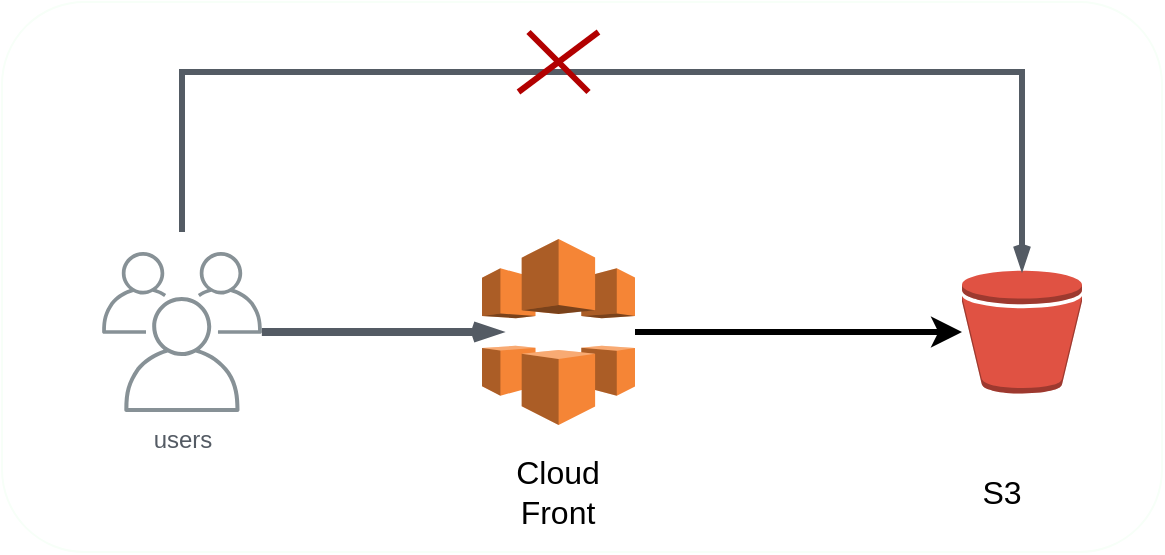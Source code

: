 <mxfile version="12.9.9" type="device"><diagram id="NvpqJBKRmjGPZKzPypbm" name="Page-1"><mxGraphModel dx="1157" dy="786" grid="1" gridSize="10" guides="1" tooltips="1" connect="1" arrows="1" fold="1" page="1" pageScale="1" pageWidth="1654" pageHeight="1169" math="0" shadow="0"><root><mxCell id="0"/><mxCell id="1" parent="0"/><mxCell id="vMaqtH1NPH_bpXAUmjRt-1" value="" style="rounded=1;whiteSpace=wrap;html=1;strokeColor=#F7FFF8;" vertex="1" parent="1"><mxGeometry x="150" y="95" width="580" height="275" as="geometry"/></mxCell><mxCell id="MUY71AIxzCRUjd8wj3wI-61" value="users" style="outlineConnect=0;gradientColor=none;fontColor=#545B64;strokeColor=none;fillColor=#879196;dashed=0;verticalLabelPosition=bottom;verticalAlign=top;align=center;html=1;fontSize=12;fontStyle=0;aspect=fixed;shape=mxgraph.aws4.illustration_users;pointerEvents=1;shadow=0;" parent="1" vertex="1"><mxGeometry x="200" y="220" width="80" height="80" as="geometry"/></mxCell><mxCell id="MUY71AIxzCRUjd8wj3wI-63" value="" style="edgeStyle=orthogonalEdgeStyle;html=1;endArrow=openThin;elbow=vertical;startArrow=none;endFill=0;strokeColor=#545B64;rounded=0;strokeWidth=4;" parent="1" source="MUY71AIxzCRUjd8wj3wI-61" edge="1"><mxGeometry width="100" relative="1" as="geometry"><mxPoint x="595" y="280" as="sourcePoint"/><mxPoint x="400" y="260" as="targetPoint"/></mxGeometry></mxCell><mxCell id="MUY71AIxzCRUjd8wj3wI-106" style="edgeStyle=orthogonalEdgeStyle;rounded=0;orthogonalLoop=1;jettySize=auto;html=1;strokeWidth=3;" parent="1" source="MUY71AIxzCRUjd8wj3wI-102" target="MUY71AIxzCRUjd8wj3wI-103" edge="1"><mxGeometry relative="1" as="geometry"/></mxCell><mxCell id="MUY71AIxzCRUjd8wj3wI-102" value="" style="outlineConnect=0;dashed=0;verticalLabelPosition=bottom;verticalAlign=top;align=center;html=1;shape=mxgraph.aws3.cloudfront;fillColor=#F58536;gradientColor=none;shadow=0;strokeColor=#636260;strokeWidth=3;" parent="1" vertex="1"><mxGeometry x="390" y="213.5" width="76.5" height="93" as="geometry"/></mxCell><mxCell id="MUY71AIxzCRUjd8wj3wI-103" value="" style="outlineConnect=0;dashed=0;verticalLabelPosition=bottom;verticalAlign=top;align=center;html=1;shape=mxgraph.aws3.bucket;fillColor=#E05243;gradientColor=none;shadow=0;strokeColor=#636260;strokeWidth=3;" parent="1" vertex="1"><mxGeometry x="630" y="229.25" width="60" height="61.5" as="geometry"/></mxCell><mxCell id="MUY71AIxzCRUjd8wj3wI-107" value="" style="edgeStyle=orthogonalEdgeStyle;html=1;endArrow=openThin;elbow=vertical;startArrow=none;endFill=0;strokeColor=#545B64;rounded=0;entryX=0.5;entryY=0;entryDx=0;entryDy=0;entryPerimeter=0;strokeWidth=3;" parent="1" target="MUY71AIxzCRUjd8wj3wI-103" edge="1"><mxGeometry width="100" relative="1" as="geometry"><mxPoint x="240" y="210" as="sourcePoint"/><mxPoint x="450" y="150" as="targetPoint"/><Array as="points"><mxPoint x="240" y="130"/><mxPoint x="660" y="130"/></Array></mxGeometry></mxCell><mxCell id="MUY71AIxzCRUjd8wj3wI-111" value="" style="group" parent="1" vertex="1" connectable="0"><mxGeometry x="408.25" y="110" width="40" height="30" as="geometry"/></mxCell><mxCell id="MUY71AIxzCRUjd8wj3wI-109" value="" style="endArrow=none;html=1;strokeWidth=3;fillColor=#e51400;strokeColor=#B20000;" parent="MUY71AIxzCRUjd8wj3wI-111" edge="1"><mxGeometry width="50" height="50" relative="1" as="geometry"><mxPoint y="30" as="sourcePoint"/><mxPoint x="40" as="targetPoint"/></mxGeometry></mxCell><mxCell id="MUY71AIxzCRUjd8wj3wI-110" value="" style="endArrow=none;html=1;strokeWidth=3;fillColor=#e51400;strokeColor=#B20000;" parent="MUY71AIxzCRUjd8wj3wI-111" edge="1"><mxGeometry width="50" height="50" relative="1" as="geometry"><mxPoint x="35" y="30" as="sourcePoint"/><mxPoint x="5" as="targetPoint"/></mxGeometry></mxCell><mxCell id="MUY71AIxzCRUjd8wj3wI-112" value="Cloud Front" style="text;html=1;strokeColor=none;fillColor=none;align=center;verticalAlign=middle;whiteSpace=wrap;rounded=0;shadow=0;strokeWidth=2;fontSize=16;" parent="1" vertex="1"><mxGeometry x="408.25" y="330" width="40" height="20" as="geometry"/></mxCell><mxCell id="MUY71AIxzCRUjd8wj3wI-113" value="S3" style="text;html=1;strokeColor=none;fillColor=none;align=center;verticalAlign=middle;whiteSpace=wrap;rounded=0;shadow=0;strokeWidth=2;fontSize=16;" parent="1" vertex="1"><mxGeometry x="630" y="330" width="40" height="20" as="geometry"/></mxCell></root></mxGraphModel></diagram></mxfile>